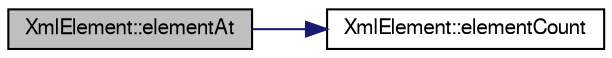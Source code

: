 digraph G
{
  edge [fontname="FreeSans",fontsize="10",labelfontname="FreeSans",labelfontsize="10"];
  node [fontname="FreeSans",fontsize="10",shape=record];
  rankdir=LR;
  Node1 [label="XmlElement::elementAt",height=0.2,width=0.4,color="black", fillcolor="grey75", style="filled" fontcolor="black"];
  Node1 -> Node2 [color="midnightblue",fontsize="10",style="solid"];
  Node2 [label="XmlElement::elementCount",height=0.2,width=0.4,color="black", fillcolor="white", style="filled",URL="$classXmlElement.html#a2aad0dda599cb46f85ff6b4b897045b9",tooltip="Returns the number of child elements."];
}
